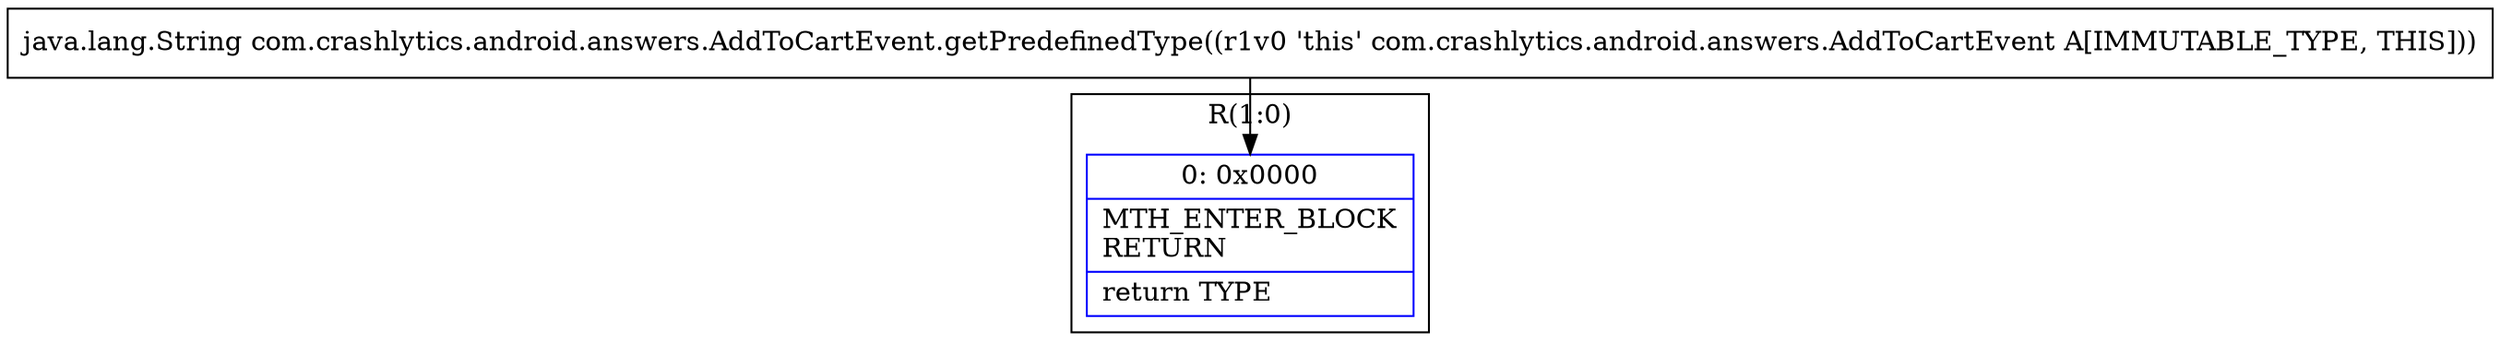 digraph "CFG forcom.crashlytics.android.answers.AddToCartEvent.getPredefinedType()Ljava\/lang\/String;" {
subgraph cluster_Region_1196880339 {
label = "R(1:0)";
node [shape=record,color=blue];
Node_0 [shape=record,label="{0\:\ 0x0000|MTH_ENTER_BLOCK\lRETURN\l|return TYPE\l}"];
}
MethodNode[shape=record,label="{java.lang.String com.crashlytics.android.answers.AddToCartEvent.getPredefinedType((r1v0 'this' com.crashlytics.android.answers.AddToCartEvent A[IMMUTABLE_TYPE, THIS])) }"];
MethodNode -> Node_0;
}

